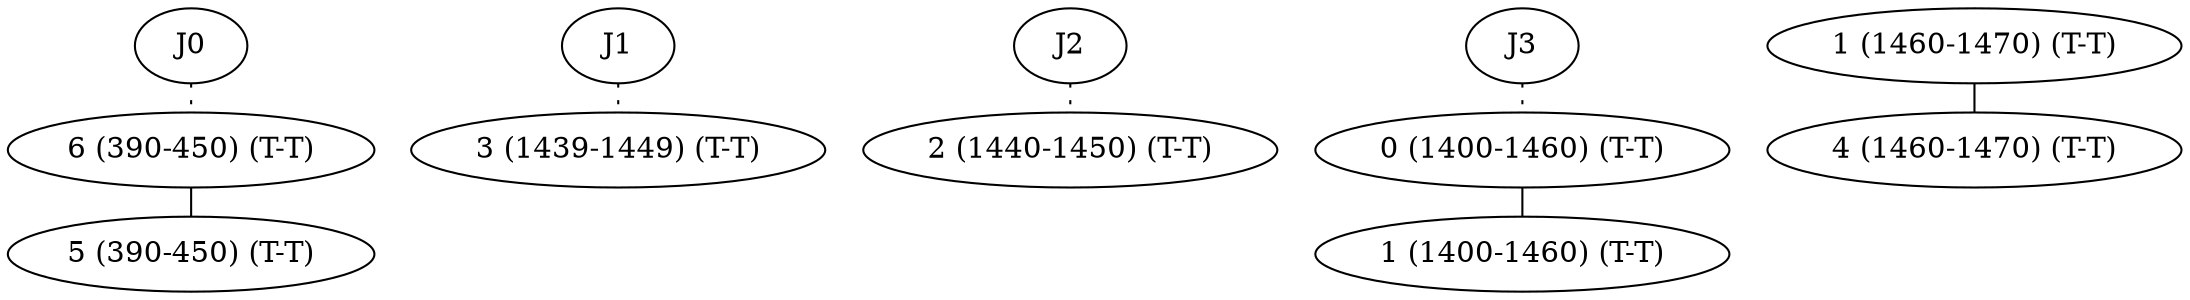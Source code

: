 graph g {
ranksep=0.2;
overlap=scale;
"J0" -- "6 (390-450) (T-T)" [style=dotted];
"6 (390-450) (T-T)" -- "5 (390-450) (T-T)" [weight=1.2, len=0.5];
"J1" -- "3 (1439-1449) (T-T)" [style=dotted];
"J2" -- "2 (1440-1450) (T-T)" [style=dotted];
"J3" -- "0 (1400-1460) (T-T)" [style=dotted];
"0 (1400-1460) (T-T)" -- "1 (1400-1460) (T-T)" [weight=1.2, len=0.5];
"1 (1460-1470) (T-T)" -- "4 (1460-1470) (T-T)" [weight=1.2, len=0.5];
}